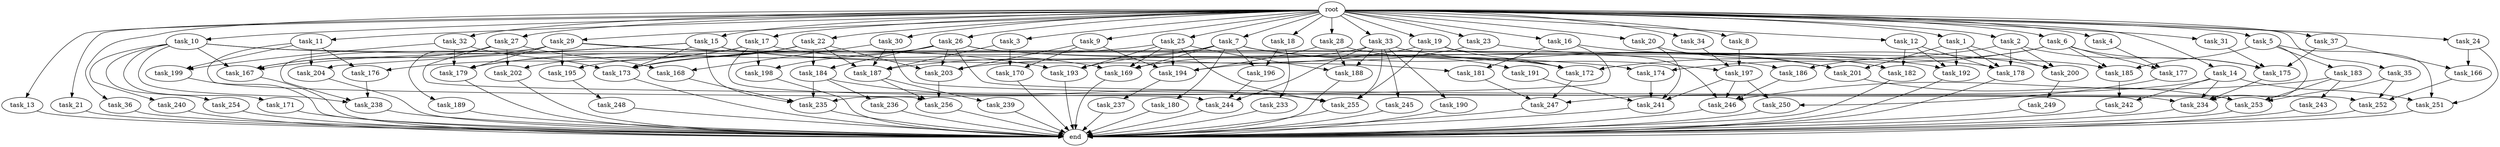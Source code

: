 digraph G {
  root [size="0.000000"];
  task_1 [size="1024.000000"];
  task_2 [size="1024.000000"];
  task_3 [size="1024.000000"];
  task_4 [size="1024.000000"];
  task_5 [size="1024.000000"];
  task_6 [size="1024.000000"];
  task_7 [size="1024.000000"];
  task_8 [size="1024.000000"];
  task_9 [size="1024.000000"];
  task_10 [size="1024.000000"];
  task_11 [size="1024.000000"];
  task_12 [size="1024.000000"];
  task_13 [size="1024.000000"];
  task_14 [size="1024.000000"];
  task_15 [size="1024.000000"];
  task_16 [size="1024.000000"];
  task_17 [size="1024.000000"];
  task_18 [size="1024.000000"];
  task_19 [size="1024.000000"];
  task_20 [size="1024.000000"];
  task_21 [size="1024.000000"];
  task_22 [size="1024.000000"];
  task_23 [size="1024.000000"];
  task_24 [size="1024.000000"];
  task_25 [size="1024.000000"];
  task_26 [size="1024.000000"];
  task_27 [size="1024.000000"];
  task_28 [size="1024.000000"];
  task_29 [size="1024.000000"];
  task_30 [size="1024.000000"];
  task_31 [size="1024.000000"];
  task_32 [size="1024.000000"];
  task_33 [size="1024.000000"];
  task_34 [size="1024.000000"];
  task_35 [size="1024.000000"];
  task_36 [size="1024.000000"];
  task_37 [size="1024.000000"];
  task_166 [size="1408749273088.000000"];
  task_167 [size="1640677507072.000000"];
  task_168 [size="352187318272.000000"];
  task_169 [size="1529008357376.000000"];
  task_170 [size="386547056640.000000"];
  task_171 [size="309237645312.000000"];
  task_172 [size="1503238553600.000000"];
  task_173 [size="2078764171264.000000"];
  task_174 [size="730144440320.000000"];
  task_175 [size="1700807049216.000000"];
  task_176 [size="730144440320.000000"];
  task_177 [size="1116691496960.000000"];
  task_178 [size="1202590842880.000000"];
  task_179 [size="1726576852992.000000"];
  task_180 [size="309237645312.000000"];
  task_181 [size="773094113280.000000"];
  task_182 [size="627065225216.000000"];
  task_183 [size="309237645312.000000"];
  task_184 [size="446676598784.000000"];
  task_185 [size="1151051235328.000000"];
  task_186 [size="558345748480.000000"];
  task_187 [size="1065151889408.000000"];
  task_188 [size="987842478080.000000"];
  task_189 [size="214748364800.000000"];
  task_190 [size="695784701952.000000"];
  task_191 [size="309237645312.000000"];
  task_192 [size="996432412672.000000"];
  task_193 [size="944892805120.000000"];
  task_194 [size="790273982464.000000"];
  task_195 [size="730144440320.000000"];
  task_196 [size="523986010112.000000"];
  task_197 [size="1460288880640.000000"];
  task_198 [size="446676598784.000000"];
  task_199 [size="1279900254208.000000"];
  task_200 [size="420906795008.000000"];
  task_201 [size="1039382085632.000000"];
  task_202 [size="523986010112.000000"];
  task_203 [size="1219770712064.000000"];
  task_204 [size="1116691496960.000000"];
  task_233 [size="214748364800.000000"];
  task_234 [size="558345748480.000000"];
  task_235 [size="1159641169920.000000"];
  task_236 [size="77309411328.000000"];
  task_237 [size="137438953472.000000"];
  task_238 [size="944892805120.000000"];
  task_239 [size="858993459200.000000"];
  task_240 [size="309237645312.000000"];
  task_241 [size="1623497637888.000000"];
  task_242 [size="343597383680.000000"];
  task_243 [size="137438953472.000000"];
  task_244 [size="1142461300736.000000"];
  task_245 [size="695784701952.000000"];
  task_246 [size="1829656068096.000000"];
  task_247 [size="1425929142272.000000"];
  task_248 [size="137438953472.000000"];
  task_249 [size="137438953472.000000"];
  task_250 [size="1554778161152.000000"];
  task_251 [size="1202590842880.000000"];
  task_252 [size="1073741824000.000000"];
  task_253 [size="1288490188800.000000"];
  task_254 [size="309237645312.000000"];
  task_255 [size="1683627180032.000000"];
  task_256 [size="2138893713408.000000"];
  end [size="0.000000"];

  root -> task_1 [size="1.000000"];
  root -> task_2 [size="1.000000"];
  root -> task_3 [size="1.000000"];
  root -> task_4 [size="1.000000"];
  root -> task_5 [size="1.000000"];
  root -> task_6 [size="1.000000"];
  root -> task_7 [size="1.000000"];
  root -> task_8 [size="1.000000"];
  root -> task_9 [size="1.000000"];
  root -> task_10 [size="1.000000"];
  root -> task_11 [size="1.000000"];
  root -> task_12 [size="1.000000"];
  root -> task_13 [size="1.000000"];
  root -> task_14 [size="1.000000"];
  root -> task_15 [size="1.000000"];
  root -> task_16 [size="1.000000"];
  root -> task_17 [size="1.000000"];
  root -> task_18 [size="1.000000"];
  root -> task_19 [size="1.000000"];
  root -> task_20 [size="1.000000"];
  root -> task_21 [size="1.000000"];
  root -> task_22 [size="1.000000"];
  root -> task_23 [size="1.000000"];
  root -> task_24 [size="1.000000"];
  root -> task_25 [size="1.000000"];
  root -> task_26 [size="1.000000"];
  root -> task_27 [size="1.000000"];
  root -> task_28 [size="1.000000"];
  root -> task_29 [size="1.000000"];
  root -> task_30 [size="1.000000"];
  root -> task_31 [size="1.000000"];
  root -> task_32 [size="1.000000"];
  root -> task_33 [size="1.000000"];
  root -> task_34 [size="1.000000"];
  root -> task_35 [size="1.000000"];
  root -> task_36 [size="1.000000"];
  root -> task_37 [size="1.000000"];
  task_1 -> task_178 [size="301989888.000000"];
  task_1 -> task_192 [size="301989888.000000"];
  task_1 -> task_200 [size="301989888.000000"];
  task_1 -> task_201 [size="301989888.000000"];
  task_2 -> task_172 [size="33554432.000000"];
  task_2 -> task_175 [size="33554432.000000"];
  task_2 -> task_178 [size="33554432.000000"];
  task_2 -> task_200 [size="33554432.000000"];
  task_3 -> task_170 [size="301989888.000000"];
  task_3 -> task_187 [size="301989888.000000"];
  task_4 -> task_177 [size="679477248.000000"];
  task_5 -> task_183 [size="301989888.000000"];
  task_5 -> task_185 [size="301989888.000000"];
  task_5 -> task_234 [size="301989888.000000"];
  task_5 -> task_251 [size="301989888.000000"];
  task_6 -> task_174 [size="411041792.000000"];
  task_6 -> task_175 [size="411041792.000000"];
  task_6 -> task_177 [size="411041792.000000"];
  task_6 -> task_185 [size="411041792.000000"];
  task_6 -> task_186 [size="411041792.000000"];
  task_7 -> task_169 [size="301989888.000000"];
  task_7 -> task_180 [size="301989888.000000"];
  task_7 -> task_187 [size="301989888.000000"];
  task_7 -> task_191 [size="301989888.000000"];
  task_7 -> task_193 [size="301989888.000000"];
  task_7 -> task_196 [size="301989888.000000"];
  task_7 -> task_201 [size="301989888.000000"];
  task_8 -> task_197 [size="209715200.000000"];
  task_9 -> task_170 [size="75497472.000000"];
  task_9 -> task_194 [size="75497472.000000"];
  task_9 -> task_203 [size="75497472.000000"];
  task_10 -> task_167 [size="301989888.000000"];
  task_10 -> task_171 [size="301989888.000000"];
  task_10 -> task_174 [size="301989888.000000"];
  task_10 -> task_178 [size="301989888.000000"];
  task_10 -> task_238 [size="301989888.000000"];
  task_10 -> task_240 [size="301989888.000000"];
  task_10 -> task_254 [size="301989888.000000"];
  task_11 -> task_176 [size="411041792.000000"];
  task_11 -> task_199 [size="411041792.000000"];
  task_11 -> task_204 [size="411041792.000000"];
  task_11 -> task_256 [size="411041792.000000"];
  task_12 -> task_178 [size="536870912.000000"];
  task_12 -> task_182 [size="536870912.000000"];
  task_12 -> task_192 [size="536870912.000000"];
  task_13 -> end [size="1.000000"];
  task_14 -> task_234 [size="33554432.000000"];
  task_14 -> task_242 [size="33554432.000000"];
  task_14 -> task_247 [size="33554432.000000"];
  task_14 -> task_251 [size="33554432.000000"];
  task_15 -> task_167 [size="679477248.000000"];
  task_15 -> task_172 [size="679477248.000000"];
  task_15 -> task_173 [size="679477248.000000"];
  task_15 -> task_181 [size="679477248.000000"];
  task_15 -> task_204 [size="679477248.000000"];
  task_15 -> task_235 [size="679477248.000000"];
  task_16 -> task_181 [size="75497472.000000"];
  task_16 -> task_200 [size="75497472.000000"];
  task_16 -> task_235 [size="75497472.000000"];
  task_17 -> task_169 [size="301989888.000000"];
  task_17 -> task_176 [size="301989888.000000"];
  task_17 -> task_179 [size="301989888.000000"];
  task_17 -> task_198 [size="301989888.000000"];
  task_17 -> task_244 [size="301989888.000000"];
  task_18 -> task_196 [size="209715200.000000"];
  task_18 -> task_233 [size="209715200.000000"];
  task_19 -> task_172 [size="679477248.000000"];
  task_19 -> task_203 [size="679477248.000000"];
  task_19 -> task_246 [size="679477248.000000"];
  task_19 -> task_255 [size="679477248.000000"];
  task_20 -> task_182 [size="75497472.000000"];
  task_20 -> task_241 [size="75497472.000000"];
  task_21 -> end [size="1.000000"];
  task_22 -> task_173 [size="301989888.000000"];
  task_22 -> task_184 [size="301989888.000000"];
  task_22 -> task_187 [size="301989888.000000"];
  task_22 -> task_195 [size="301989888.000000"];
  task_22 -> task_202 [size="301989888.000000"];
  task_22 -> task_203 [size="301989888.000000"];
  task_23 -> task_194 [size="411041792.000000"];
  task_23 -> task_201 [size="411041792.000000"];
  task_24 -> task_166 [size="838860800.000000"];
  task_24 -> task_251 [size="838860800.000000"];
  task_25 -> task_169 [size="209715200.000000"];
  task_25 -> task_173 [size="209715200.000000"];
  task_25 -> task_188 [size="209715200.000000"];
  task_25 -> task_193 [size="209715200.000000"];
  task_25 -> task_194 [size="209715200.000000"];
  task_25 -> task_255 [size="209715200.000000"];
  task_26 -> task_179 [size="134217728.000000"];
  task_26 -> task_184 [size="134217728.000000"];
  task_26 -> task_186 [size="134217728.000000"];
  task_26 -> task_192 [size="134217728.000000"];
  task_26 -> task_198 [size="134217728.000000"];
  task_26 -> task_203 [size="134217728.000000"];
  task_26 -> task_252 [size="134217728.000000"];
  task_27 -> task_167 [size="209715200.000000"];
  task_27 -> task_168 [size="209715200.000000"];
  task_27 -> task_189 [size="209715200.000000"];
  task_27 -> task_202 [size="209715200.000000"];
  task_27 -> task_253 [size="209715200.000000"];
  task_28 -> task_172 [size="75497472.000000"];
  task_28 -> task_188 [size="75497472.000000"];
  task_28 -> task_194 [size="75497472.000000"];
  task_29 -> task_167 [size="411041792.000000"];
  task_29 -> task_179 [size="411041792.000000"];
  task_29 -> task_185 [size="411041792.000000"];
  task_29 -> task_193 [size="411041792.000000"];
  task_29 -> task_195 [size="411041792.000000"];
  task_29 -> task_238 [size="411041792.000000"];
  task_30 -> task_168 [size="134217728.000000"];
  task_30 -> task_187 [size="134217728.000000"];
  task_30 -> task_234 [size="134217728.000000"];
  task_31 -> task_175 [size="679477248.000000"];
  task_32 -> task_173 [size="838860800.000000"];
  task_32 -> task_179 [size="838860800.000000"];
  task_32 -> task_199 [size="838860800.000000"];
  task_33 -> task_169 [size="679477248.000000"];
  task_33 -> task_188 [size="679477248.000000"];
  task_33 -> task_190 [size="679477248.000000"];
  task_33 -> task_197 [size="679477248.000000"];
  task_33 -> task_244 [size="679477248.000000"];
  task_33 -> task_245 [size="679477248.000000"];
  task_33 -> task_255 [size="679477248.000000"];
  task_34 -> task_197 [size="536870912.000000"];
  task_35 -> task_252 [size="75497472.000000"];
  task_35 -> task_253 [size="75497472.000000"];
  task_36 -> end [size="1.000000"];
  task_37 -> task_166 [size="536870912.000000"];
  task_37 -> task_175 [size="536870912.000000"];
  task_166 -> task_252 [size="838860800.000000"];
  task_167 -> end [size="1.000000"];
  task_168 -> task_235 [size="301989888.000000"];
  task_169 -> end [size="1.000000"];
  task_170 -> end [size="1.000000"];
  task_171 -> end [size="1.000000"];
  task_172 -> task_247 [size="679477248.000000"];
  task_173 -> end [size="1.000000"];
  task_174 -> task_241 [size="536870912.000000"];
  task_175 -> task_234 [size="75497472.000000"];
  task_176 -> task_238 [size="209715200.000000"];
  task_177 -> task_250 [size="679477248.000000"];
  task_178 -> end [size="1.000000"];
  task_179 -> end [size="1.000000"];
  task_180 -> end [size="1.000000"];
  task_181 -> task_247 [size="679477248.000000"];
  task_182 -> end [size="1.000000"];
  task_183 -> task_243 [size="134217728.000000"];
  task_183 -> task_246 [size="134217728.000000"];
  task_183 -> task_253 [size="134217728.000000"];
  task_184 -> task_235 [size="75497472.000000"];
  task_184 -> task_236 [size="75497472.000000"];
  task_184 -> task_255 [size="75497472.000000"];
  task_185 -> task_242 [size="301989888.000000"];
  task_186 -> task_246 [size="134217728.000000"];
  task_187 -> task_239 [size="838860800.000000"];
  task_187 -> task_256 [size="838860800.000000"];
  task_188 -> end [size="1.000000"];
  task_189 -> end [size="1.000000"];
  task_190 -> end [size="1.000000"];
  task_191 -> task_241 [size="134217728.000000"];
  task_192 -> end [size="1.000000"];
  task_193 -> end [size="1.000000"];
  task_194 -> task_237 [size="134217728.000000"];
  task_195 -> task_248 [size="134217728.000000"];
  task_196 -> task_244 [size="134217728.000000"];
  task_197 -> task_241 [size="838860800.000000"];
  task_197 -> task_246 [size="838860800.000000"];
  task_197 -> task_250 [size="838860800.000000"];
  task_198 -> end [size="1.000000"];
  task_199 -> end [size="1.000000"];
  task_200 -> task_249 [size="134217728.000000"];
  task_201 -> task_253 [size="838860800.000000"];
  task_202 -> end [size="1.000000"];
  task_203 -> task_256 [size="838860800.000000"];
  task_204 -> end [size="1.000000"];
  task_233 -> end [size="1.000000"];
  task_234 -> end [size="1.000000"];
  task_235 -> end [size="1.000000"];
  task_236 -> end [size="1.000000"];
  task_237 -> end [size="1.000000"];
  task_238 -> end [size="1.000000"];
  task_239 -> end [size="1.000000"];
  task_240 -> end [size="1.000000"];
  task_241 -> end [size="1.000000"];
  task_242 -> end [size="1.000000"];
  task_243 -> end [size="1.000000"];
  task_244 -> end [size="1.000000"];
  task_245 -> end [size="1.000000"];
  task_246 -> end [size="1.000000"];
  task_247 -> end [size="1.000000"];
  task_248 -> end [size="1.000000"];
  task_249 -> end [size="1.000000"];
  task_250 -> end [size="1.000000"];
  task_251 -> end [size="1.000000"];
  task_252 -> end [size="1.000000"];
  task_253 -> end [size="1.000000"];
  task_254 -> end [size="1.000000"];
  task_255 -> end [size="1.000000"];
  task_256 -> end [size="1.000000"];
}

